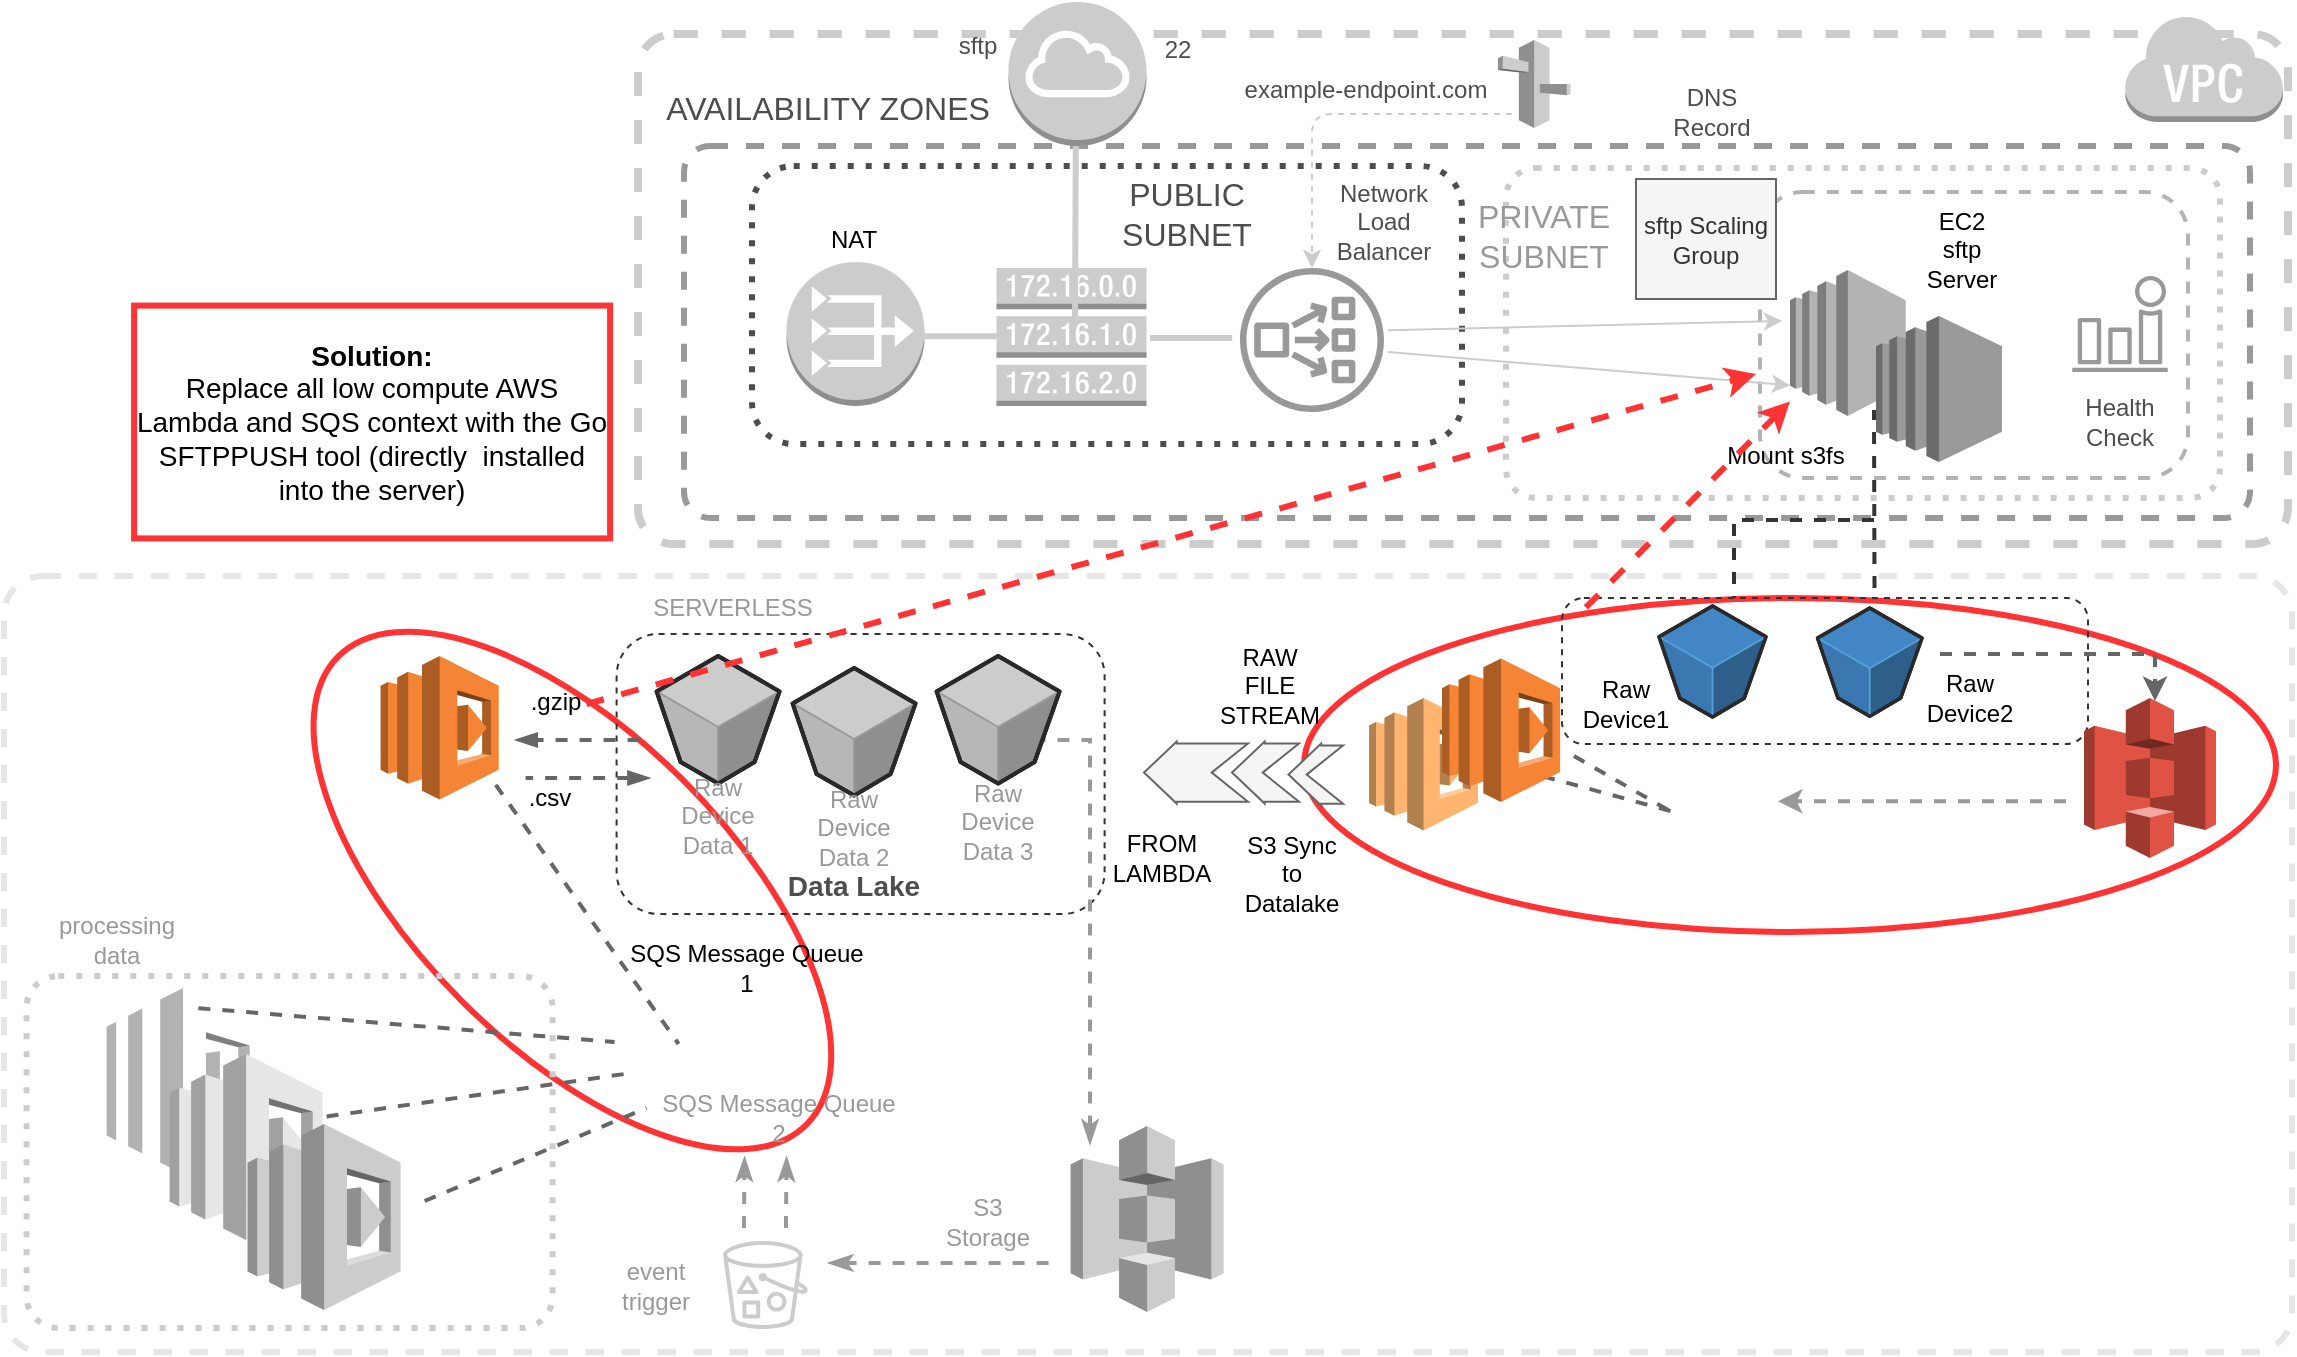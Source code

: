 <mxfile version="13.7.9" type="device"><diagram id="HmnIdduuNX5UvzuMJQo1" name="Page-1"><mxGraphModel dx="1218" dy="1934" grid="0" gridSize="10" guides="1" tooltips="1" connect="1" arrows="1" fold="1" page="1" pageScale="1" pageWidth="1654" pageHeight="1169" math="0" shadow="0"><root><mxCell id="0"/><mxCell id="1" parent="0"/><mxCell id="49-BdjbmjyUbXbcp4MiU-65" value="" style="ellipse;whiteSpace=wrap;html=1;fillColor=none;strokeColor=#FF3333;strokeWidth=3;" parent="1" vertex="1"><mxGeometry x="1037" y="-452" width="486" height="167" as="geometry"/></mxCell><mxCell id="Lqqsws9QHX_OIQQ-D2Ij-1" value="" style="rounded=1;whiteSpace=wrap;html=1;fillColor=none;strokeWidth=3;dashed=1;arcSize=5;strokeColor=#E6E6E6;" parent="1" vertex="1"><mxGeometry x="387" y="-463" width="1144" height="388" as="geometry"/></mxCell><mxCell id="49-BdjbmjyUbXbcp4MiU-66" value="" style="ellipse;whiteSpace=wrap;html=1;fillColor=none;strokeColor=#FF3333;strokeWidth=3;rotation=45;" parent="1" vertex="1"><mxGeometry x="505.7" y="-383.91" width="331" height="156.33" as="geometry"/></mxCell><mxCell id="49-BdjbmjyUbXbcp4MiU-2" value="" style="rounded=1;whiteSpace=wrap;html=1;fillColor=none;dashed=1;strokeWidth=4;arcSize=7;strokeColor=#CCCCCC;" parent="1" vertex="1"><mxGeometry x="704" y="-734" width="825" height="255" as="geometry"/></mxCell><mxCell id="49-BdjbmjyUbXbcp4MiU-4" value="" style="rounded=1;whiteSpace=wrap;html=1;fillColor=none;strokeWidth=3;dashed=1;arcSize=7;strokeColor=#999999;" parent="1" vertex="1"><mxGeometry x="727" y="-678" width="783" height="186" as="geometry"/></mxCell><mxCell id="Lqqsws9QHX_OIQQ-D2Ij-2" value="" style="rounded=1;whiteSpace=wrap;html=1;dashed=1;strokeWidth=3;fillColor=none;dashPattern=1 2;arcSize=9;strokeColor=#CCCCCC;" parent="1" vertex="1"><mxGeometry x="398.3" y="-263" width="263" height="176" as="geometry"/></mxCell><mxCell id="Lqqsws9QHX_OIQQ-D2Ij-129" value="" style="rounded=1;whiteSpace=wrap;html=1;dashed=1;strokeColor=#333333;strokeWidth=1;fillColor=none;" parent="1" vertex="1"><mxGeometry x="693.3" y="-434" width="244" height="140" as="geometry"/></mxCell><mxCell id="zi9nlCHLnvIEu1iH1MdO-3" value="" style="outlineConnect=0;dashed=0;verticalLabelPosition=bottom;verticalAlign=top;align=center;html=1;shape=mxgraph.aws3.lambda;gradientColor=none;strokeColor=#333333;strokeWidth=1;fillColor=#FFFFFF;" parent="1" vertex="1"><mxGeometry x="438.3" y="-257" width="76.5" height="93" as="geometry"/></mxCell><mxCell id="zi9nlCHLnvIEu1iH1MdO-2" value="" style="outlineConnect=0;dashed=0;verticalLabelPosition=bottom;verticalAlign=top;align=center;html=1;shape=mxgraph.aws3.lambda;gradientColor=none;strokeColor=#333333;strokeWidth=1;fillColor=#E6E6E6;" parent="1" vertex="1"><mxGeometry x="469.8" y="-224" width="76.5" height="93" as="geometry"/></mxCell><mxCell id="Lqqsws9QHX_OIQQ-D2Ij-112" style="edgeStyle=orthogonalEdgeStyle;rounded=0;orthogonalLoop=1;jettySize=auto;html=1;dashed=1;startArrow=classicThin;startFill=1;endArrow=none;endFill=0;strokeWidth=2;strokeColor=#999999;" parent="1" edge="1"><mxGeometry relative="1" as="geometry"><Array as="points"><mxPoint x="930.07" y="-381.01"/></Array><mxPoint x="930" y="-179" as="sourcePoint"/><mxPoint x="905.3" y="-381" as="targetPoint"/></mxGeometry></mxCell><mxCell id="Lqqsws9QHX_OIQQ-D2Ij-19" value="" style="outlineConnect=0;dashed=0;verticalLabelPosition=bottom;verticalAlign=top;align=center;html=1;shape=mxgraph.aws3.s3;gradientColor=none;strokeColor=#CC6600;strokeWidth=2;fillColor=#CCCCCC;" parent="1" vertex="1"><mxGeometry x="920.3" y="-188" width="76.5" height="93" as="geometry"/></mxCell><mxCell id="Lqqsws9QHX_OIQQ-D2Ij-45" value="SERVERLESS" style="text;html=1;strokeColor=none;fillColor=none;align=center;verticalAlign=middle;whiteSpace=wrap;rounded=0;dashed=1;dashPattern=1 2;fontColor=#999999;" parent="1" vertex="1"><mxGeometry x="671.35" y="-465" width="160.7" height="35" as="geometry"/></mxCell><mxCell id="Lqqsws9QHX_OIQQ-D2Ij-66" value="" style="verticalLabelPosition=bottom;html=1;verticalAlign=top;strokeWidth=1;align=center;outlineConnect=0;dashed=0;outlineConnect=0;shape=mxgraph.aws3d.s3Bucket;aspect=fixed;fillColor=#CCCCCC;strokeColor=#999999;" parent="1" vertex="1"><mxGeometry x="713.3" y="-423" width="61.5" height="63.8" as="geometry"/></mxCell><mxCell id="Lqqsws9QHX_OIQQ-D2Ij-67" value="" style="verticalLabelPosition=bottom;html=1;verticalAlign=top;strokeWidth=1;align=center;outlineConnect=0;dashed=0;outlineConnect=0;shape=mxgraph.aws3d.s3Bucket;aspect=fixed;fillColor=#CCCCCC;strokeColor=#999999;" parent="1" vertex="1"><mxGeometry x="781.3" y="-417" width="61.5" height="63.8" as="geometry"/></mxCell><mxCell id="Lqqsws9QHX_OIQQ-D2Ij-68" value="" style="verticalLabelPosition=bottom;html=1;verticalAlign=top;strokeWidth=1;align=center;outlineConnect=0;dashed=0;outlineConnect=0;shape=mxgraph.aws3d.s3Bucket;aspect=fixed;fillColor=#CCCCCC;strokeColor=#999999;" parent="1" vertex="1"><mxGeometry x="853.3" y="-423" width="61.5" height="63.8" as="geometry"/></mxCell><mxCell id="Lqqsws9QHX_OIQQ-D2Ij-79" value="S3 Storage" style="text;html=1;strokeColor=none;fillColor=none;align=center;verticalAlign=middle;whiteSpace=wrap;rounded=0;fontColor=#999999;" parent="1" vertex="1"><mxGeometry x="859" y="-150.5" width="40" height="20" as="geometry"/></mxCell><mxCell id="Lqqsws9QHX_OIQQ-D2Ij-81" value="Raw Device Data 1" style="text;html=1;strokeColor=none;fillColor=none;align=center;verticalAlign=middle;whiteSpace=wrap;rounded=0;fontColor=#999999;" parent="1" vertex="1"><mxGeometry x="724.05" y="-353" width="40" height="20" as="geometry"/></mxCell><mxCell id="Lqqsws9QHX_OIQQ-D2Ij-82" value="Raw Device Data 2" style="text;html=1;strokeColor=none;fillColor=none;align=center;verticalAlign=middle;whiteSpace=wrap;rounded=0;fontColor=#999999;" parent="1" vertex="1"><mxGeometry x="792.05" y="-347" width="40" height="20" as="geometry"/></mxCell><mxCell id="Lqqsws9QHX_OIQQ-D2Ij-83" value="Raw Device Data 3" style="text;html=1;strokeColor=none;fillColor=none;align=center;verticalAlign=middle;whiteSpace=wrap;rounded=0;fontColor=#999999;" parent="1" vertex="1"><mxGeometry x="864.05" y="-350" width="40" height="20" as="geometry"/></mxCell><mxCell id="Lqqsws9QHX_OIQQ-D2Ij-115" value="" style="outlineConnect=0;dashed=0;verticalLabelPosition=bottom;verticalAlign=top;align=center;html=1;shape=mxgraph.aws3.lambda;gradientColor=none;strokeColor=#333333;strokeWidth=1;fillColor=#CCCCCC;" parent="1" vertex="1"><mxGeometry x="508.8" y="-189" width="76.5" height="93" as="geometry"/></mxCell><mxCell id="Lqqsws9QHX_OIQQ-D2Ij-119" value="event trigger" style="text;html=1;strokeColor=none;fillColor=none;align=center;verticalAlign=middle;whiteSpace=wrap;rounded=0;fontColor=#999999;" parent="1" vertex="1"><mxGeometry x="692.8" y="-118.5" width="40" height="20" as="geometry"/></mxCell><mxCell id="Lqqsws9QHX_OIQQ-D2Ij-130" value="&lt;font style=&quot;font-size: 14px&quot;&gt;&lt;b&gt;Data Lake&lt;/b&gt;&lt;/font&gt;" style="text;html=1;strokeColor=none;fillColor=none;align=center;verticalAlign=middle;whiteSpace=wrap;rounded=0;dashed=1;fontColor=#4D4D4D;" parent="1" vertex="1"><mxGeometry x="770.43" y="-319" width="84.25" height="21" as="geometry"/></mxCell><mxCell id="mBqPM58rvY_1hXkIAFOj-3" value="SQS Message Queue 1" style="text;html=1;strokeColor=none;fillColor=none;align=center;verticalAlign=middle;whiteSpace=wrap;rounded=0;" parent="1" vertex="1"><mxGeometry x="696.55" y="-294" width="123" height="54" as="geometry"/></mxCell><mxCell id="mBqPM58rvY_1hXkIAFOj-9" value="" style="endArrow=blockThin;html=1;strokeColor=#666666;strokeWidth=2;endFill=1;dashed=1;" parent="1" edge="1"><mxGeometry width="50" height="50" relative="1" as="geometry"><mxPoint x="704.8" y="-381" as="sourcePoint"/><mxPoint x="642.8" y="-381" as="targetPoint"/></mxGeometry></mxCell><mxCell id="mBqPM58rvY_1hXkIAFOj-10" value="" style="endArrow=none;html=1;strokeColor=#666666;strokeWidth=2;endFill=0;dashed=1;startArrow=blockThin;startFill=1;" parent="1" edge="1"><mxGeometry width="50" height="50" relative="1" as="geometry"><mxPoint x="709.8" y="-362" as="sourcePoint"/><mxPoint x="647.8" y="-362" as="targetPoint"/></mxGeometry></mxCell><mxCell id="mBqPM58rvY_1hXkIAFOj-11" value=".gzip" style="text;html=1;strokeColor=none;fillColor=none;align=center;verticalAlign=middle;whiteSpace=wrap;rounded=0;" parent="1" vertex="1"><mxGeometry x="643.3" y="-410" width="40" height="20" as="geometry"/></mxCell><mxCell id="mBqPM58rvY_1hXkIAFOj-12" value=".csv" style="text;html=1;strokeColor=none;fillColor=none;align=center;verticalAlign=middle;whiteSpace=wrap;rounded=0;" parent="1" vertex="1"><mxGeometry x="640.3" y="-362" width="40" height="20" as="geometry"/></mxCell><mxCell id="mBqPM58rvY_1hXkIAFOj-14" value="" style="endArrow=none;dashed=1;html=1;strokeColor=#666666;strokeWidth=2;" parent="1" edge="1"><mxGeometry width="50" height="50" relative="1" as="geometry"><mxPoint x="632.859" y="-358.6" as="sourcePoint"/><mxPoint x="724.3" y="-229" as="targetPoint"/></mxGeometry></mxCell><mxCell id="mBqPM58rvY_1hXkIAFOj-16" value="" style="endArrow=none;dashed=1;html=1;strokeColor=#666666;strokeWidth=2;" parent="1" edge="1"><mxGeometry width="50" height="50" relative="1" as="geometry"><mxPoint x="597.3" y="-150.5" as="sourcePoint"/><mxPoint x="708.3" y="-197" as="targetPoint"/></mxGeometry></mxCell><mxCell id="y039c9a37QnuG4hZl9T_-2" value="" style="endArrow=classicThin;html=1;strokeWidth=2;dashed=1;endFill=1;strokeColor=#999999;" parent="1" edge="1"><mxGeometry width="50" height="50" relative="1" as="geometry"><mxPoint x="777.96" y="-137" as="sourcePoint"/><mxPoint x="778.27" y="-172.5" as="targetPoint"/></mxGeometry></mxCell><mxCell id="w5Py77E8Q5filQg6HOZ4-76" value="" style="html=1;shadow=0;align=center;verticalAlign=middle;shape=mxgraph.arrows2.arrow;dy=0.06;dx=16.33;notch=18.17;rotation=-180;strokeColor=#666666;strokeWidth=1;fillColor=#f5f5f5;fontColor=#333333;" parent="1" vertex="1"><mxGeometry x="1001" y="-380.2" width="33.5" height="31" as="geometry"/></mxCell><mxCell id="w5Py77E8Q5filQg6HOZ4-77" value="" style="html=1;shadow=0;align=center;verticalAlign=middle;shape=mxgraph.arrows2.arrow;dy=0.06;dx=16.33;notch=18.17;rotation=-180;strokeColor=#666666;strokeWidth=1;fillColor=#f5f5f5;fontColor=#333333;" parent="1" vertex="1"><mxGeometry x="957" y="-380.2" width="52" height="31" as="geometry"/></mxCell><mxCell id="w5Py77E8Q5filQg6HOZ4-78" value="" style="html=1;shadow=0;align=center;verticalAlign=middle;shape=mxgraph.arrows2.arrow;dy=0.06;dx=16.33;notch=18.17;rotation=-180;strokeColor=#666666;strokeWidth=1;fillColor=#f5f5f5;fontColor=#333333;" parent="1" vertex="1"><mxGeometry x="1029.25" y="-379.2" width="27.25" height="31" as="geometry"/></mxCell><mxCell id="w5Py77E8Q5filQg6HOZ4-79" value="S3 Sync to Datalake" style="text;html=1;strokeColor=none;fillColor=none;align=center;verticalAlign=middle;whiteSpace=wrap;rounded=0;dashed=1;" parent="1" vertex="1"><mxGeometry x="1010.5" y="-324.2" width="40" height="20" as="geometry"/></mxCell><mxCell id="4uImcitvmYtcXQ-Ofp0W-1" value="SQS Message Queue 2" style="text;html=1;strokeColor=none;fillColor=none;align=center;verticalAlign=middle;whiteSpace=wrap;rounded=0;fontColor=#999999;" parent="1" vertex="1"><mxGeometry x="713.3" y="-219" width="123" height="54" as="geometry"/></mxCell><mxCell id="4uImcitvmYtcXQ-Ofp0W-3" value="" style="endArrow=classicThin;html=1;strokeWidth=2;dashed=1;endFill=1;strokeColor=#999999;" parent="1" edge="1"><mxGeometry width="50" height="50" relative="1" as="geometry"><mxPoint x="756.96" y="-137" as="sourcePoint"/><mxPoint x="757.27" y="-172.5" as="targetPoint"/></mxGeometry></mxCell><mxCell id="4uImcitvmYtcXQ-Ofp0W-9" value="processing data" style="text;html=1;strokeColor=none;fillColor=none;align=center;verticalAlign=middle;whiteSpace=wrap;rounded=0;fontColor=#999999;" parent="1" vertex="1"><mxGeometry x="423.0" y="-291.5" width="41" height="20" as="geometry"/></mxCell><mxCell id="oT-RXYMM1qQmpfxv-8zq-10" value="" style="endArrow=none;dashed=1;html=1;strokeColor=#666666;strokeWidth=2;exitX=0.436;exitY=0.183;exitDx=0;exitDy=0;exitPerimeter=0;" parent="1" edge="1"><mxGeometry width="50" height="50" relative="1" as="geometry"><mxPoint x="484.18" y="-246.923" as="sourcePoint"/><mxPoint x="692.3" y="-230" as="targetPoint"/></mxGeometry></mxCell><mxCell id="oT-RXYMM1qQmpfxv-8zq-11" value="" style="endArrow=none;dashed=1;html=1;strokeColor=#666666;strokeWidth=2;" parent="1" edge="1"><mxGeometry width="50" height="50" relative="1" as="geometry"><mxPoint x="548.3" y="-192.75" as="sourcePoint"/><mxPoint x="697.3" y="-214" as="targetPoint"/></mxGeometry></mxCell><mxCell id="wjlYxk8mB5YcR92a5DJN-10" value="" style="endArrow=classicThin;html=1;strokeWidth=2;dashed=1;endFill=1;strokeColor=#999999;" parent="1" edge="1"><mxGeometry width="50" height="50" relative="1" as="geometry"><mxPoint x="909.3" y="-119.5" as="sourcePoint"/><mxPoint x="799.3" y="-119.5" as="targetPoint"/></mxGeometry></mxCell><mxCell id="bKy11BuOFvdsapSdgg4k-9" value="RAW FILE STREAM" style="text;html=1;strokeColor=none;fillColor=none;align=center;verticalAlign=middle;whiteSpace=wrap;rounded=0;" parent="1" vertex="1"><mxGeometry x="1000" y="-418.2" width="40" height="20" as="geometry"/></mxCell><mxCell id="49-BdjbmjyUbXbcp4MiU-1" value="" style="rounded=1;whiteSpace=wrap;html=1;dashed=1;strokeColor=#4D4D4D;strokeWidth=3;fillColor=none;dashPattern=1 2;fontColor=#CCCCCC;" parent="1" vertex="1"><mxGeometry x="761" y="-668" width="355" height="139" as="geometry"/></mxCell><mxCell id="49-BdjbmjyUbXbcp4MiU-3" value="" style="rounded=1;whiteSpace=wrap;html=1;dashed=1;strokeColor=#333333;strokeWidth=1;fillColor=none;" parent="1" vertex="1"><mxGeometry x="1166" y="-452" width="263" height="73" as="geometry"/></mxCell><mxCell id="49-BdjbmjyUbXbcp4MiU-5" value="" style="rounded=1;whiteSpace=wrap;html=1;dashed=1;strokeWidth=3;fillColor=none;dashPattern=1 2;arcSize=9;strokeColor=#CCCCCC;" parent="1" vertex="1"><mxGeometry x="1138" y="-667" width="357" height="165" as="geometry"/></mxCell><mxCell id="49-BdjbmjyUbXbcp4MiU-6" value="" style="rounded=1;whiteSpace=wrap;html=1;fillColor=none;strokeWidth=2;dashed=1;strokeColor=#B3B3B3;" parent="1" vertex="1"><mxGeometry x="1265" y="-655" width="214" height="143" as="geometry"/></mxCell><mxCell id="49-BdjbmjyUbXbcp4MiU-7" value="" style="outlineConnect=0;dashed=0;verticalLabelPosition=bottom;verticalAlign=top;align=center;html=1;shape=mxgraph.aws3.virtual_private_cloud;gradientColor=none;strokeColor=#CC6600;strokeWidth=4;fillColor=#CCCCCC;" parent="1" vertex="1"><mxGeometry x="1447" y="-744" width="79.5" height="54" as="geometry"/></mxCell><mxCell id="49-BdjbmjyUbXbcp4MiU-8" value="" style="outlineConnect=0;dashed=0;verticalLabelPosition=bottom;verticalAlign=top;align=center;html=1;shape=mxgraph.aws3.internet_gateway;gradientColor=none;strokeColor=#CC6600;strokeWidth=2;fillColor=#CCCCCC;" parent="1" vertex="1"><mxGeometry x="889.25" y="-750" width="69" height="72" as="geometry"/></mxCell><mxCell id="49-BdjbmjyUbXbcp4MiU-9" value="" style="outlineConnect=0;dashed=0;verticalLabelPosition=bottom;verticalAlign=top;align=center;html=1;shape=mxgraph.aws3.route_table;gradientColor=none;dashPattern=1 2;strokeColor=#4D4D4D;strokeWidth=2;fillColor=#CCCCCC;" parent="1" vertex="1"><mxGeometry x="883.25" y="-617" width="75" height="69" as="geometry"/></mxCell><mxCell id="49-BdjbmjyUbXbcp4MiU-10" value="&lt;font style=&quot;font-size: 16px&quot;&gt;AVAILABILITY ZONES&lt;/font&gt;" style="text;html=1;strokeColor=none;fillColor=none;align=center;verticalAlign=middle;whiteSpace=wrap;rounded=0;dashed=1;fontColor=#4D4D4D;" parent="1" vertex="1"><mxGeometry x="704" y="-707" width="190" height="20" as="geometry"/></mxCell><mxCell id="49-BdjbmjyUbXbcp4MiU-11" value="&lt;font style=&quot;font-size: 16px&quot;&gt;PUBLIC SUBNET&lt;/font&gt;" style="text;html=1;strokeColor=none;fillColor=none;align=center;verticalAlign=middle;whiteSpace=wrap;rounded=0;dashed=1;dashPattern=1 2;fontColor=#4D4D4D;" parent="1" vertex="1"><mxGeometry x="924.5" y="-668" width="107" height="48" as="geometry"/></mxCell><mxCell id="49-BdjbmjyUbXbcp4MiU-12" value="" style="outlineConnect=0;dashed=0;verticalLabelPosition=bottom;verticalAlign=top;align=center;html=1;shape=mxgraph.aws3.vpc_nat_gateway;gradientColor=none;strokeColor=#4D4D4D;strokeWidth=2;fillColor=#CCCCCC;" parent="1" vertex="1"><mxGeometry x="778.27" y="-620" width="69" height="72" as="geometry"/></mxCell><mxCell id="49-BdjbmjyUbXbcp4MiU-13" value="" style="endArrow=none;startArrow=none;html=1;strokeWidth=3;startFill=0;endFill=0;strokeColor=#CCCCCC;" parent="1" edge="1"><mxGeometry width="50" height="50" relative="1" as="geometry"><mxPoint x="1001.12" y="-582" as="sourcePoint"/><mxPoint x="960" y="-582" as="targetPoint"/></mxGeometry></mxCell><mxCell id="49-BdjbmjyUbXbcp4MiU-14" value="NAT" style="text;html=1;strokeColor=none;fillColor=none;align=center;verticalAlign=middle;whiteSpace=wrap;rounded=0;" parent="1" vertex="1"><mxGeometry x="785.75" y="-650" width="52" height="37" as="geometry"/></mxCell><mxCell id="49-BdjbmjyUbXbcp4MiU-15" value="&lt;font style=&quot;font-size: 16px&quot;&gt;PRIVATE SUBNET&lt;/font&gt;" style="text;html=1;strokeColor=none;fillColor=none;align=center;verticalAlign=middle;whiteSpace=wrap;rounded=0;dashed=1;dashPattern=1 2;fontColor=#999999;" parent="1" vertex="1"><mxGeometry x="1111" y="-661.5" width="92" height="56" as="geometry"/></mxCell><mxCell id="49-BdjbmjyUbXbcp4MiU-17" value="" style="endArrow=classic;html=1;strokeColor=#CCCCCC;entryX=0;entryY=0.79;entryDx=0;entryDy=0;entryPerimeter=0;" parent="1" edge="1" target="49-BdjbmjyUbXbcp4MiU-19"><mxGeometry width="50" height="50" relative="1" as="geometry"><mxPoint x="1079" y="-575" as="sourcePoint"/><mxPoint x="1276" y="-536" as="targetPoint"/></mxGeometry></mxCell><mxCell id="49-BdjbmjyUbXbcp4MiU-18" value="" style="endArrow=classic;html=1;strokeColor=#CCCCCC;entryX=0;entryY=0.5;entryDx=0;entryDy=0;" parent="1" edge="1"><mxGeometry width="50" height="50" relative="1" as="geometry"><mxPoint x="1078.999" y="-585.85" as="sourcePoint"/><mxPoint x="1276" y="-590.5" as="targetPoint"/></mxGeometry></mxCell><mxCell id="49-BdjbmjyUbXbcp4MiU-19" value="" style="outlineConnect=0;dashed=0;verticalLabelPosition=bottom;verticalAlign=top;align=center;html=1;shape=mxgraph.aws3.ec2;gradientColor=none;fillColor=#B3B3B3;" parent="1" vertex="1"><mxGeometry x="1280" y="-616" width="57.86" height="73" as="geometry"/></mxCell><mxCell id="49-BdjbmjyUbXbcp4MiU-20" value="" style="outlineConnect=0;dashed=0;verticalLabelPosition=bottom;verticalAlign=top;align=center;html=1;shape=mxgraph.aws3.ec2;gradientColor=none;fillColor=#999999;" parent="1" vertex="1"><mxGeometry x="1323" y="-593" width="63" height="73" as="geometry"/></mxCell><mxCell id="49-BdjbmjyUbXbcp4MiU-21" value="sftp Scaling Group" style="rounded=0;whiteSpace=wrap;html=1;strokeColor=#666666;strokeWidth=1;fillColor=#f5f5f5;fontColor=#333333;" parent="1" vertex="1"><mxGeometry x="1203" y="-661.5" width="70" height="60" as="geometry"/></mxCell><mxCell id="49-BdjbmjyUbXbcp4MiU-22" value="" style="outlineConnect=0;fontColor=#232F3E;gradientColor=none;strokeColor=none;dashed=0;verticalLabelPosition=bottom;verticalAlign=top;align=center;html=1;fontSize=12;fontStyle=0;aspect=fixed;pointerEvents=1;shape=mxgraph.aws4.alarm;fillColor=#999999;" parent="1" vertex="1"><mxGeometry x="1421" y="-613" width="48" height="48" as="geometry"/></mxCell><mxCell id="49-BdjbmjyUbXbcp4MiU-23" value="Health Check" style="text;html=1;strokeColor=none;fillColor=none;align=center;verticalAlign=middle;whiteSpace=wrap;rounded=0;fontColor=#4D4D4D;" parent="1" vertex="1"><mxGeometry x="1416" y="-560" width="58" height="40" as="geometry"/></mxCell><mxCell id="49-BdjbmjyUbXbcp4MiU-24" value="EC2 sftp Server" style="text;html=1;strokeColor=none;fillColor=none;align=center;verticalAlign=middle;whiteSpace=wrap;rounded=0;dashed=1;" parent="1" vertex="1"><mxGeometry x="1346" y="-636" width="40" height="20" as="geometry"/></mxCell><mxCell id="49-BdjbmjyUbXbcp4MiU-27" value="Network&lt;br&gt;Load Balancer" style="text;html=1;strokeColor=none;fillColor=none;align=center;verticalAlign=middle;whiteSpace=wrap;rounded=0;dashed=1;fontColor=#4D4D4D;" parent="1" vertex="1"><mxGeometry x="1057" y="-650" width="40" height="20" as="geometry"/></mxCell><mxCell id="49-BdjbmjyUbXbcp4MiU-28" value="Mount s3fs" style="text;html=1;strokeColor=none;fillColor=none;align=center;verticalAlign=middle;whiteSpace=wrap;rounded=0;" parent="1" vertex="1"><mxGeometry x="1233" y="-533" width="90" height="20" as="geometry"/></mxCell><mxCell id="49-BdjbmjyUbXbcp4MiU-32" value="" style="edgeStyle=orthogonalEdgeStyle;rounded=0;orthogonalLoop=1;jettySize=auto;html=1;dashed=1;strokeColor=#666666;strokeWidth=2;entryX=0;entryY=0.21;entryDx=0;entryDy=0;entryPerimeter=0;" parent="1" edge="1"><mxGeometry relative="1" as="geometry"><mxPoint x="1462.5" y="-400.47" as="targetPoint"/><Array as="points"><mxPoint x="1462" y="-424"/></Array><mxPoint x="1355" y="-424" as="sourcePoint"/></mxGeometry></mxCell><mxCell id="49-BdjbmjyUbXbcp4MiU-34" value="Raw Device1" style="text;html=1;strokeColor=none;fillColor=none;align=center;verticalAlign=middle;whiteSpace=wrap;rounded=0;" parent="1" vertex="1"><mxGeometry x="1178" y="-409.2" width="40" height="20" as="geometry"/></mxCell><mxCell id="49-BdjbmjyUbXbcp4MiU-35" value="Raw Device2" style="text;html=1;strokeColor=none;fillColor=none;align=center;verticalAlign=middle;whiteSpace=wrap;rounded=0;" parent="1" vertex="1"><mxGeometry x="1350" y="-412.5" width="40" height="20" as="geometry"/></mxCell><mxCell id="49-BdjbmjyUbXbcp4MiU-37" value="" style="outlineConnect=0;dashed=0;verticalLabelPosition=bottom;verticalAlign=top;align=center;html=1;shape=mxgraph.aws3.lambda;fillColor=#FFB570;gradientColor=none;strokeColor=#333333;strokeWidth=1;" parent="1" vertex="1"><mxGeometry x="1069.55" y="-402" width="54.45" height="66.2" as="geometry"/></mxCell><mxCell id="49-BdjbmjyUbXbcp4MiU-38" value="" style="endArrow=none;dashed=1;html=1;strokeColor=#333333;strokeWidth=2;" parent="1" edge="1"><mxGeometry width="50" height="50" relative="1" as="geometry"><mxPoint x="1322.25" y="-457" as="sourcePoint"/><mxPoint x="1322" y="-546" as="targetPoint"/></mxGeometry></mxCell><mxCell id="49-BdjbmjyUbXbcp4MiU-39" style="edgeStyle=orthogonalEdgeStyle;rounded=0;orthogonalLoop=1;jettySize=auto;html=1;dashed=1;startArrow=none;startFill=0;endArrow=none;endFill=0;strokeColor=#333333;strokeWidth=2;" parent="1" edge="1"><mxGeometry relative="1" as="geometry"><Array as="points"><mxPoint x="1252" y="-491"/></Array><mxPoint x="1322" y="-491" as="sourcePoint"/><mxPoint x="1252" y="-452" as="targetPoint"/></mxGeometry></mxCell><mxCell id="49-BdjbmjyUbXbcp4MiU-46" value="" style="outlineConnect=0;dashed=0;verticalLabelPosition=bottom;verticalAlign=top;align=center;html=1;shape=mxgraph.aws3.s3;fillColor=#E05243;gradientColor=none;strokeColor=#CC6600;strokeWidth=2;" parent="1" vertex="1"><mxGeometry x="1427" y="-402" width="66" height="80" as="geometry"/></mxCell><mxCell id="49-BdjbmjyUbXbcp4MiU-48" value="" style="shape=image;html=1;verticalAlign=top;verticalLabelPosition=bottom;labelBackgroundColor=#ffffff;imageAspect=0;aspect=fixed;image=https://cdn2.iconfinder.com/data/icons/amazon-aws-stencils/100/App_Services_copy_Amazon_SQS_Queue-128.png" parent="1" vertex="1"><mxGeometry x="1215" y="-384" width="68" height="68" as="geometry"/></mxCell><mxCell id="49-BdjbmjyUbXbcp4MiU-49" value="22" style="text;html=1;strokeColor=none;fillColor=none;align=center;verticalAlign=middle;whiteSpace=wrap;rounded=0;fontColor=#4D4D4D;" parent="1" vertex="1"><mxGeometry x="954.25" y="-736" width="40" height="20" as="geometry"/></mxCell><mxCell id="49-BdjbmjyUbXbcp4MiU-56" value="sftp" style="text;html=1;strokeColor=none;fillColor=none;align=center;verticalAlign=middle;whiteSpace=wrap;rounded=0;fontColor=#4D4D4D;" parent="1" vertex="1"><mxGeometry x="853.75" y="-738" width="40" height="20" as="geometry"/></mxCell><mxCell id="49-BdjbmjyUbXbcp4MiU-57" value="" style="outlineConnect=0;fontColor=#232F3E;gradientColor=none;strokeColor=none;dashed=0;verticalLabelPosition=bottom;verticalAlign=top;align=center;html=1;fontSize=12;fontStyle=0;aspect=fixed;pointerEvents=1;shape=mxgraph.aws4.network_load_balancer;fillColor=#999999;" parent="1" vertex="1"><mxGeometry x="1005" y="-617" width="72" height="72" as="geometry"/></mxCell><mxCell id="49-BdjbmjyUbXbcp4MiU-58" value="" style="outlineConnect=0;dashed=0;verticalLabelPosition=bottom;verticalAlign=top;align=center;html=1;shape=mxgraph.aws3.route_53;gradientColor=none;fillColor=#CCCCCC;" parent="1" vertex="1"><mxGeometry x="1134" y="-731" width="36.28" height="44" as="geometry"/></mxCell><mxCell id="49-BdjbmjyUbXbcp4MiU-59" value="DNS Record" style="text;html=1;strokeColor=none;fillColor=none;align=center;verticalAlign=middle;whiteSpace=wrap;rounded=0;fontColor=#4D4D4D;" parent="1" vertex="1"><mxGeometry x="1221.25" y="-705" width="40" height="20" as="geometry"/></mxCell><mxCell id="49-BdjbmjyUbXbcp4MiU-60" value="example-endpoint.com" style="text;html=1;strokeColor=none;fillColor=none;align=center;verticalAlign=middle;whiteSpace=wrap;rounded=0;fontColor=#4D4D4D;" parent="1" vertex="1"><mxGeometry x="984.0" y="-716" width="168" height="20" as="geometry"/></mxCell><mxCell id="49-BdjbmjyUbXbcp4MiU-61" value="" style="endArrow=none;dashed=1;html=1;strokeColor=#666666;strokeWidth=2;" parent="1" edge="1"><mxGeometry width="50" height="50" relative="1" as="geometry"><mxPoint x="1172" y="-373" as="sourcePoint"/><mxPoint x="1219" y="-346" as="targetPoint"/></mxGeometry></mxCell><mxCell id="49-BdjbmjyUbXbcp4MiU-62" value="" style="endArrow=none;dashed=1;html=1;strokeColor=#666666;strokeWidth=2;" parent="1" edge="1"><mxGeometry width="50" height="50" relative="1" as="geometry"><mxPoint x="1145" y="-366" as="sourcePoint"/><mxPoint x="1222" y="-345" as="targetPoint"/></mxGeometry></mxCell><mxCell id="49-BdjbmjyUbXbcp4MiU-63" value="" style="outlineConnect=0;dashed=0;verticalLabelPosition=bottom;verticalAlign=top;align=center;html=1;shape=mxgraph.aws3.lambda;fillColor=#F58534;gradientColor=none;strokeColor=#333333;strokeWidth=1;" parent="1" vertex="1"><mxGeometry x="1106" y="-421.8" width="59.06" height="71.8" as="geometry"/></mxCell><mxCell id="49-BdjbmjyUbXbcp4MiU-64" value="" style="edgeStyle=segmentEdgeStyle;endArrow=classic;html=1;dashed=1;strokeColor=#CCCCCC;" parent="1" edge="1" target="49-BdjbmjyUbXbcp4MiU-57"><mxGeometry width="50" height="50" relative="1" as="geometry"><mxPoint x="1141" y="-694" as="sourcePoint"/><mxPoint x="1265.46" y="-546.41" as="targetPoint"/></mxGeometry></mxCell><mxCell id="49-BdjbmjyUbXbcp4MiU-68" value="" style="endArrow=classic;html=1;strokeColor=#FF3333;strokeWidth=3;dashed=1;exitX=0.29;exitY=0.028;exitDx=0;exitDy=0;exitPerimeter=0;" parent="1" edge="1" target="49-BdjbmjyUbXbcp4MiU-19" source="49-BdjbmjyUbXbcp4MiU-65"><mxGeometry width="50" height="50" relative="1" as="geometry"><mxPoint x="1172.5" y="-436" as="sourcePoint"/><mxPoint x="1214.5" y="-580" as="targetPoint"/></mxGeometry></mxCell><mxCell id="49-BdjbmjyUbXbcp4MiU-69" value="&lt;div style=&quot;font-size: 14px&quot;&gt;&lt;font style=&quot;font-size: 14px&quot;&gt;&lt;b&gt;Solution:&lt;/b&gt;&lt;/font&gt;&lt;font style=&quot;font-size: 14px&quot;&gt;&lt;br&gt;&lt;font style=&quot;font-size: 14px&quot;&gt;Replace all low compute AWS Lambda and SQS context with the Go SFTPPUSH tool (directly&amp;nbsp; installed into the server)&lt;/font&gt;&lt;/font&gt;&lt;/div&gt;" style="rounded=0;whiteSpace=wrap;html=1;strokeColor=#FF3333;strokeWidth=3;fillColor=none;align=center;" parent="1" vertex="1"><mxGeometry x="452.05" y="-598.2" width="238" height="116.4" as="geometry"/></mxCell><mxCell id="hsItUiV8HXos82SxnrNS-7" value="" style="outlineConnect=0;fontColor=#232F3E;gradientColor=none;strokeColor=none;dashed=0;verticalLabelPosition=bottom;verticalAlign=top;align=center;html=1;fontSize=12;fontStyle=0;aspect=fixed;pointerEvents=1;shape=mxgraph.aws4.bucket_with_objects;fillColor=#CCCCCC;" parent="1" vertex="1"><mxGeometry x="746.57" y="-130.5" width="42.31" height="44" as="geometry"/></mxCell><mxCell id="hsItUiV8HXos82SxnrNS-8" value="" style="outlineConnect=0;dashed=0;verticalLabelPosition=bottom;verticalAlign=top;align=center;html=1;shape=mxgraph.aws3.lambda;fillColor=#F58534;gradientColor=none;strokeColor=#333333;strokeWidth=1;" parent="1" vertex="1"><mxGeometry x="575.3" y="-423.0" width="59.06" height="71.8" as="geometry"/></mxCell><mxCell id="hsItUiV8HXos82SxnrNS-9" value="" style="shape=image;html=1;verticalAlign=top;verticalLabelPosition=bottom;labelBackgroundColor=#ffffff;imageAspect=0;aspect=fixed;image=https://cdn2.iconfinder.com/data/icons/amazon-aws-stencils/100/App_Services_copy_Amazon_SQS_Queue-128.png" parent="1" vertex="1"><mxGeometry x="724.05" y="-267.5" width="68" height="68" as="geometry"/></mxCell><mxCell id="hsItUiV8HXos82SxnrNS-10" value="" style="endArrow=classic;html=1;fontColor=#CCCCCC;strokeWidth=2;dashed=1;strokeColor=#999999;" parent="1" edge="1"><mxGeometry width="50" height="50" relative="1" as="geometry"><mxPoint x="1418" y="-350.34" as="sourcePoint"/><mxPoint x="1274" y="-350.34" as="targetPoint"/></mxGeometry></mxCell><mxCell id="hsItUiV8HXos82SxnrNS-11" value="FROM LAMBDA" style="text;html=1;strokeColor=none;fillColor=none;align=center;verticalAlign=middle;whiteSpace=wrap;rounded=0;" parent="1" vertex="1"><mxGeometry x="946" y="-332" width="40" height="20" as="geometry"/></mxCell><mxCell id="0eElGBbyyWkmO6MUJvnE-1" value="" style="endArrow=none;startArrow=none;html=1;strokeWidth=3;startFill=0;endFill=0;strokeColor=#CCCCCC;" edge="1" parent="1"><mxGeometry width="50" height="50" relative="1" as="geometry"><mxPoint x="922.5" y="-592" as="sourcePoint"/><mxPoint x="922.91" y="-678" as="targetPoint"/></mxGeometry></mxCell><mxCell id="49-BdjbmjyUbXbcp4MiU-33" value="" style="verticalLabelPosition=bottom;html=1;verticalAlign=top;strokeWidth=1;align=center;outlineConnect=0;dashed=0;outlineConnect=0;shape=mxgraph.aws3d.s3Bucket;fillColor=#4286c5;strokeColor=#57A2D8;aspect=fixed;" parent="1" vertex="1"><mxGeometry x="1293.75" y="-447" width="52.25" height="54.2" as="geometry"/></mxCell><mxCell id="49-BdjbmjyUbXbcp4MiU-31" value="" style="verticalLabelPosition=bottom;html=1;verticalAlign=top;strokeWidth=1;align=center;outlineConnect=0;dashed=0;outlineConnect=0;shape=mxgraph.aws3d.s3Bucket;fillColor=#4286c5;strokeColor=#57A2D8;aspect=fixed;" parent="1" vertex="1"><mxGeometry x="1214.5" y="-448" width="53.5" height="55.5" as="geometry"/></mxCell><mxCell id="0eElGBbyyWkmO6MUJvnE-8" value="" style="endArrow=none;startArrow=none;html=1;strokeWidth=3;startFill=0;endFill=0;strokeColor=#CCCCCC;" edge="1" parent="1"><mxGeometry width="50" height="50" relative="1" as="geometry"><mxPoint x="887.0" y="-582.83" as="sourcePoint"/><mxPoint x="845.88" y="-582.83" as="targetPoint"/></mxGeometry></mxCell><mxCell id="0eElGBbyyWkmO6MUJvnE-9" value="" style="endArrow=classic;html=1;strokeColor=#FF3333;strokeWidth=3;dashed=1;" edge="1" parent="1"><mxGeometry width="50" height="50" relative="1" as="geometry"><mxPoint x="678.25" y="-398.93" as="sourcePoint"/><mxPoint x="1263" y="-564" as="targetPoint"/></mxGeometry></mxCell></root></mxGraphModel></diagram></mxfile>